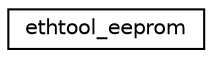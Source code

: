 digraph G
{
  edge [fontname="Helvetica",fontsize="10",labelfontname="Helvetica",labelfontsize="10"];
  node [fontname="Helvetica",fontsize="10",shape=record];
  rankdir="LR";
  Node1 [label="ethtool_eeprom",height=0.2,width=0.4,color="black", fillcolor="white", style="filled",URL="$structethtool__eeprom.html"];
}
